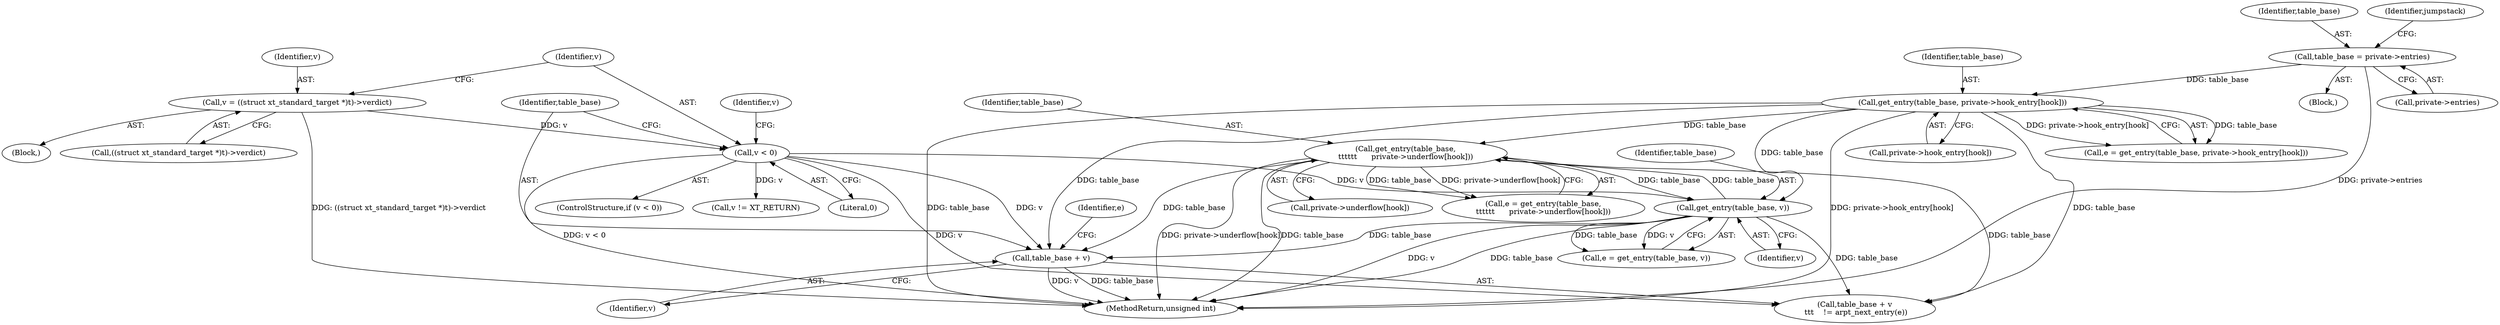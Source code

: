 digraph "0_linux_57ebd808a97d7c5b1e1afb937c2db22beba3c1f8@pointer" {
"1000332" [label="(Call,table_base + v)"];
"1000310" [label="(Call,get_entry(table_base,\n\t\t\t\t\t\t      private->underflow[hook]))"];
"1000201" [label="(Call,get_entry(table_base, private->hook_entry[hook]))"];
"1000185" [label="(Call,table_base = private->entries)"];
"1000358" [label="(Call,get_entry(table_base, v))"];
"1000285" [label="(Call,v < 0)"];
"1000277" [label="(Call,v = ((struct xt_standard_target *)t)->verdict)"];
"1000334" [label="(Identifier,v)"];
"1000199" [label="(Call,e = get_entry(table_base, private->hook_entry[hook]))"];
"1000291" [label="(Identifier,v)"];
"1000359" [label="(Identifier,table_base)"];
"1000336" [label="(Identifier,e)"];
"1000310" [label="(Call,get_entry(table_base,\n\t\t\t\t\t\t      private->underflow[hook]))"];
"1000311" [label="(Identifier,table_base)"];
"1000202" [label="(Identifier,table_base)"];
"1000286" [label="(Identifier,v)"];
"1000203" [label="(Call,private->hook_entry[hook])"];
"1000356" [label="(Call,e = get_entry(table_base, v))"];
"1000418" [label="(MethodReturn,unsigned int)"];
"1000333" [label="(Identifier,table_base)"];
"1000358" [label="(Call,get_entry(table_base, v))"];
"1000201" [label="(Call,get_entry(table_base, private->hook_entry[hook]))"];
"1000312" [label="(Call,private->underflow[hook])"];
"1000186" [label="(Identifier,table_base)"];
"1000185" [label="(Call,table_base = private->entries)"];
"1000110" [label="(Block,)"];
"1000287" [label="(Literal,0)"];
"1000308" [label="(Call,e = get_entry(table_base,\n\t\t\t\t\t\t      private->underflow[hook]))"];
"1000284" [label="(ControlStructure,if (v < 0))"];
"1000187" [label="(Call,private->entries)"];
"1000332" [label="(Call,table_base + v)"];
"1000191" [label="(Identifier,jumpstack)"];
"1000275" [label="(Block,)"];
"1000285" [label="(Call,v < 0)"];
"1000331" [label="(Call,table_base + v\n \t\t\t    != arpt_next_entry(e))"];
"1000278" [label="(Identifier,v)"];
"1000360" [label="(Identifier,v)"];
"1000279" [label="(Call,((struct xt_standard_target *)t)->verdict)"];
"1000290" [label="(Call,v != XT_RETURN)"];
"1000277" [label="(Call,v = ((struct xt_standard_target *)t)->verdict)"];
"1000332" -> "1000331"  [label="AST: "];
"1000332" -> "1000334"  [label="CFG: "];
"1000333" -> "1000332"  [label="AST: "];
"1000334" -> "1000332"  [label="AST: "];
"1000336" -> "1000332"  [label="CFG: "];
"1000332" -> "1000418"  [label="DDG: v"];
"1000332" -> "1000418"  [label="DDG: table_base"];
"1000310" -> "1000332"  [label="DDG: table_base"];
"1000201" -> "1000332"  [label="DDG: table_base"];
"1000358" -> "1000332"  [label="DDG: table_base"];
"1000285" -> "1000332"  [label="DDG: v"];
"1000310" -> "1000308"  [label="AST: "];
"1000310" -> "1000312"  [label="CFG: "];
"1000311" -> "1000310"  [label="AST: "];
"1000312" -> "1000310"  [label="AST: "];
"1000308" -> "1000310"  [label="CFG: "];
"1000310" -> "1000418"  [label="DDG: private->underflow[hook]"];
"1000310" -> "1000418"  [label="DDG: table_base"];
"1000310" -> "1000308"  [label="DDG: table_base"];
"1000310" -> "1000308"  [label="DDG: private->underflow[hook]"];
"1000201" -> "1000310"  [label="DDG: table_base"];
"1000358" -> "1000310"  [label="DDG: table_base"];
"1000310" -> "1000331"  [label="DDG: table_base"];
"1000310" -> "1000358"  [label="DDG: table_base"];
"1000201" -> "1000199"  [label="AST: "];
"1000201" -> "1000203"  [label="CFG: "];
"1000202" -> "1000201"  [label="AST: "];
"1000203" -> "1000201"  [label="AST: "];
"1000199" -> "1000201"  [label="CFG: "];
"1000201" -> "1000418"  [label="DDG: private->hook_entry[hook]"];
"1000201" -> "1000418"  [label="DDG: table_base"];
"1000201" -> "1000199"  [label="DDG: table_base"];
"1000201" -> "1000199"  [label="DDG: private->hook_entry[hook]"];
"1000185" -> "1000201"  [label="DDG: table_base"];
"1000201" -> "1000331"  [label="DDG: table_base"];
"1000201" -> "1000358"  [label="DDG: table_base"];
"1000185" -> "1000110"  [label="AST: "];
"1000185" -> "1000187"  [label="CFG: "];
"1000186" -> "1000185"  [label="AST: "];
"1000187" -> "1000185"  [label="AST: "];
"1000191" -> "1000185"  [label="CFG: "];
"1000185" -> "1000418"  [label="DDG: private->entries"];
"1000358" -> "1000356"  [label="AST: "];
"1000358" -> "1000360"  [label="CFG: "];
"1000359" -> "1000358"  [label="AST: "];
"1000360" -> "1000358"  [label="AST: "];
"1000356" -> "1000358"  [label="CFG: "];
"1000358" -> "1000418"  [label="DDG: v"];
"1000358" -> "1000418"  [label="DDG: table_base"];
"1000358" -> "1000331"  [label="DDG: table_base"];
"1000358" -> "1000356"  [label="DDG: table_base"];
"1000358" -> "1000356"  [label="DDG: v"];
"1000285" -> "1000358"  [label="DDG: v"];
"1000285" -> "1000284"  [label="AST: "];
"1000285" -> "1000287"  [label="CFG: "];
"1000286" -> "1000285"  [label="AST: "];
"1000287" -> "1000285"  [label="AST: "];
"1000291" -> "1000285"  [label="CFG: "];
"1000333" -> "1000285"  [label="CFG: "];
"1000285" -> "1000418"  [label="DDG: v < 0"];
"1000277" -> "1000285"  [label="DDG: v"];
"1000285" -> "1000290"  [label="DDG: v"];
"1000285" -> "1000331"  [label="DDG: v"];
"1000277" -> "1000275"  [label="AST: "];
"1000277" -> "1000279"  [label="CFG: "];
"1000278" -> "1000277"  [label="AST: "];
"1000279" -> "1000277"  [label="AST: "];
"1000286" -> "1000277"  [label="CFG: "];
"1000277" -> "1000418"  [label="DDG: ((struct xt_standard_target *)t)->verdict"];
}
